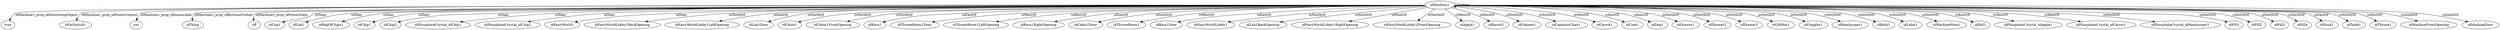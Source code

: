 digraph  {
idMachine1 [node_type=entity_node];
true [node_type=property_node];
idOnSwitch1 [node_type=property_node];
yes [node_type=property_node];
idThing [node_type=property_node];
off [node_type=property_node];
idCup1 [node_type=entity_node];
idLab1 [node_type=entity_node];
idBagOfChips1 [node_type=entity_node];
idChip1 [node_type=entity_node];
idChip2 [node_type=entity_node];
idPhosphateCrystal_idChip1 [node_type=entity_node];
idPhosphateCrystal_idChip2 [node_type=entity_node];
idFairyWorld1 [node_type=entity_node];
idFairyWorldLobby1BackOpening [node_type=entity_node];
idFairyWorldLobby1LeftOpening [node_type=entity_node];
idLab1Door [node_type=entity_node];
idCabin1 [node_type=entity_node];
idCabin1FrontOpening [node_type=entity_node];
idBarn1 [node_type=entity_node];
idThroneRoom1Door [node_type=entity_node];
idThroneRoom1LeftOpening [node_type=entity_node];
idBarn1RightOpening [node_type=entity_node];
idCabin1Door [node_type=entity_node];
idThroneRoom1 [node_type=entity_node];
idBarn1Door [node_type=entity_node];
idFairyWorldLobby1 [node_type=entity_node];
idLab1BackOpening [node_type=entity_node];
idFairyWorldLobby1RightOpening [node_type=entity_node];
idFairyWorldLobby1FrontOpening [node_type=entity_node];
idApple1 [node_type=entity_node];
idBarrel1 [node_type=entity_node];
idCabinet1 [node_type=entity_node];
idCaptainsChair1 [node_type=entity_node];
idCarrot1 [node_type=entity_node];
idCoat1 [node_type=entity_node];
idDog1 [node_type=entity_node];
idDrawer1 [node_type=entity_node];
idDrawer2 [node_type=entity_node];
idDrawer3 [node_type=entity_node];
idGiftBox1 [node_type=entity_node];
idGoggles1 [node_type=entity_node];
idHamburger1 [node_type=entity_node];
idKelly1 [node_type=entity_node];
idLabel1 [node_type=entity_node];
idMachineNote1 [node_type=entity_node];
idPail1 [node_type=entity_node];
idPhosphateCrystal_idApple1 [node_type=entity_node];
idPhosphateCrystal_idCarrot1 [node_type=entity_node];
idPhosphateCrystal_idHamburger1 [node_type=entity_node];
idPill1 [node_type=entity_node];
idPill2 [node_type=entity_node];
idPill3 [node_type=entity_node];
idPill4 [node_type=entity_node];
idStick1 [node_type=entity_node];
idTable1 [node_type=entity_node];
idThrone1 [node_type=entity_node];
idMachineFrontOpening [node_type=entity_node];
idMachineDoor [node_type=entity_node];
idMachine1 -> true  [edge_type=property, label=idMachine1_prop_idInterestingObject];
idMachine1 -> idOnSwitch1  [edge_type=property, label=idMachine1_prop_idPowerControl];
idMachine1 -> yes  [edge_type=property, label=idMachine1_prop_idImmovable];
idMachine1 -> idThing  [edge_type=property, label=idMachine1_prop_idButtonsPushed];
idMachine1 -> off  [edge_type=property, label=idMachine1_prop_idPowerState];
idMachine1 -> idCup1  [edge_type=relationship, label=isNear];
idMachine1 -> idLab1  [edge_type=relationship, label=isNear];
idMachine1 -> idBagOfChips1  [edge_type=relationship, label=isNear];
idMachine1 -> idChip1  [edge_type=relationship, label=isNear];
idMachine1 -> idChip2  [edge_type=relationship, label=isNear];
idMachine1 -> idPhosphateCrystal_idChip1  [edge_type=relationship, label=isNear];
idMachine1 -> idPhosphateCrystal_idChip2  [edge_type=relationship, label=isNear];
idMachine1 -> idFairyWorld1  [edge_type=relationship, label=isNear];
idMachine1 -> idMachine1  [edge_type=relationship, label=isNear];
idMachine1 -> idFairyWorldLobby1BackOpening  [edge_type=relationship, label=isNorthOf];
idMachine1 -> idFairyWorldLobby1LeftOpening  [edge_type=relationship, label=isEastOf];
idMachine1 -> idLab1Door  [edge_type=relationship, label=isNorthOf];
idMachine1 -> idCabin1  [edge_type=relationship, label=isNorthOf];
idMachine1 -> idCabin1FrontOpening  [edge_type=relationship, label=isNorthOf];
idMachine1 -> idBarn1  [edge_type=relationship, label=isEastOf];
idMachine1 -> idThroneRoom1Door  [edge_type=relationship, label=isWestOf];
idMachine1 -> idThroneRoom1LeftOpening  [edge_type=relationship, label=isWestOf];
idMachine1 -> idBarn1RightOpening  [edge_type=relationship, label=isEastOf];
idMachine1 -> idCabin1Door  [edge_type=relationship, label=isNorthOf];
idMachine1 -> idThroneRoom1  [edge_type=relationship, label=isWestOf];
idMachine1 -> idBarn1Door  [edge_type=relationship, label=isEastOf];
idMachine1 -> idFairyWorldLobby1  [edge_type=relationship, label=isNorthOf];
idMachine1 -> idLab1BackOpening  [edge_type=relationship, label=isNorthOf];
idMachine1 -> idFairyWorldLobby1RightOpening  [edge_type=relationship, label=isWestOf];
idMachine1 -> idFairyWorldLobby1FrontOpening  [edge_type=relationship, label=isNorthOf];
idMachine1 -> idApple1  [edge_type=relationship, label=isWestOf];
idMachine1 -> idBarrel1  [edge_type=relationship, label=isWestOf];
idMachine1 -> idCabinet1  [edge_type=relationship, label=isNorthOf];
idMachine1 -> idCaptainsChair1  [edge_type=relationship, label=isNorthOf];
idMachine1 -> idCarrot1  [edge_type=relationship, label=isWestOf];
idMachine1 -> idCoat1  [edge_type=relationship, label=isEastOf];
idMachine1 -> idDog1  [edge_type=relationship, label=isEastOf];
idMachine1 -> idDrawer1  [edge_type=relationship, label=isNorthOf];
idMachine1 -> idDrawer2  [edge_type=relationship, label=isNorthOf];
idMachine1 -> idDrawer3  [edge_type=relationship, label=isNorthOf];
idMachine1 -> idGiftBox1  [edge_type=relationship, label=isNorthOf];
idMachine1 -> idGoggles1  [edge_type=relationship, label=isNorthOf];
idMachine1 -> idHamburger1  [edge_type=relationship, label=isNorthOf];
idMachine1 -> idKelly1  [edge_type=relationship, label=isNorthOf];
idMachine1 -> idLabel1  [edge_type=relationship, label=isNorthOf];
idMachine1 -> idMachineNote1  [edge_type=relationship, label=isNorthOf];
idMachine1 -> idPail1  [edge_type=relationship, label=isEastOf];
idMachine1 -> idPhosphateCrystal_idApple1  [edge_type=relationship, label=isWestOf];
idMachine1 -> idPhosphateCrystal_idCarrot1  [edge_type=relationship, label=isWestOf];
idMachine1 -> idPhosphateCrystal_idHamburger1  [edge_type=relationship, label=isNorthOf];
idMachine1 -> idPill1  [edge_type=relationship, label=isNorthOf];
idMachine1 -> idPill2  [edge_type=relationship, label=isNorthOf];
idMachine1 -> idPill3  [edge_type=relationship, label=isNorthOf];
idMachine1 -> idPill4  [edge_type=relationship, label=isNorthOf];
idMachine1 -> idStick1  [edge_type=relationship, label=isEastOf];
idMachine1 -> idTable1  [edge_type=relationship, label=isNorthOf];
idMachine1 -> idThrone1  [edge_type=relationship, label=isWestOf];
idMachine1 -> idMachineFrontOpening  [edge_type=relationship, label=isSouthOf];
idMachine1 -> idMachineDoor  [edge_type=relationship, label=isSouthOf];
}
